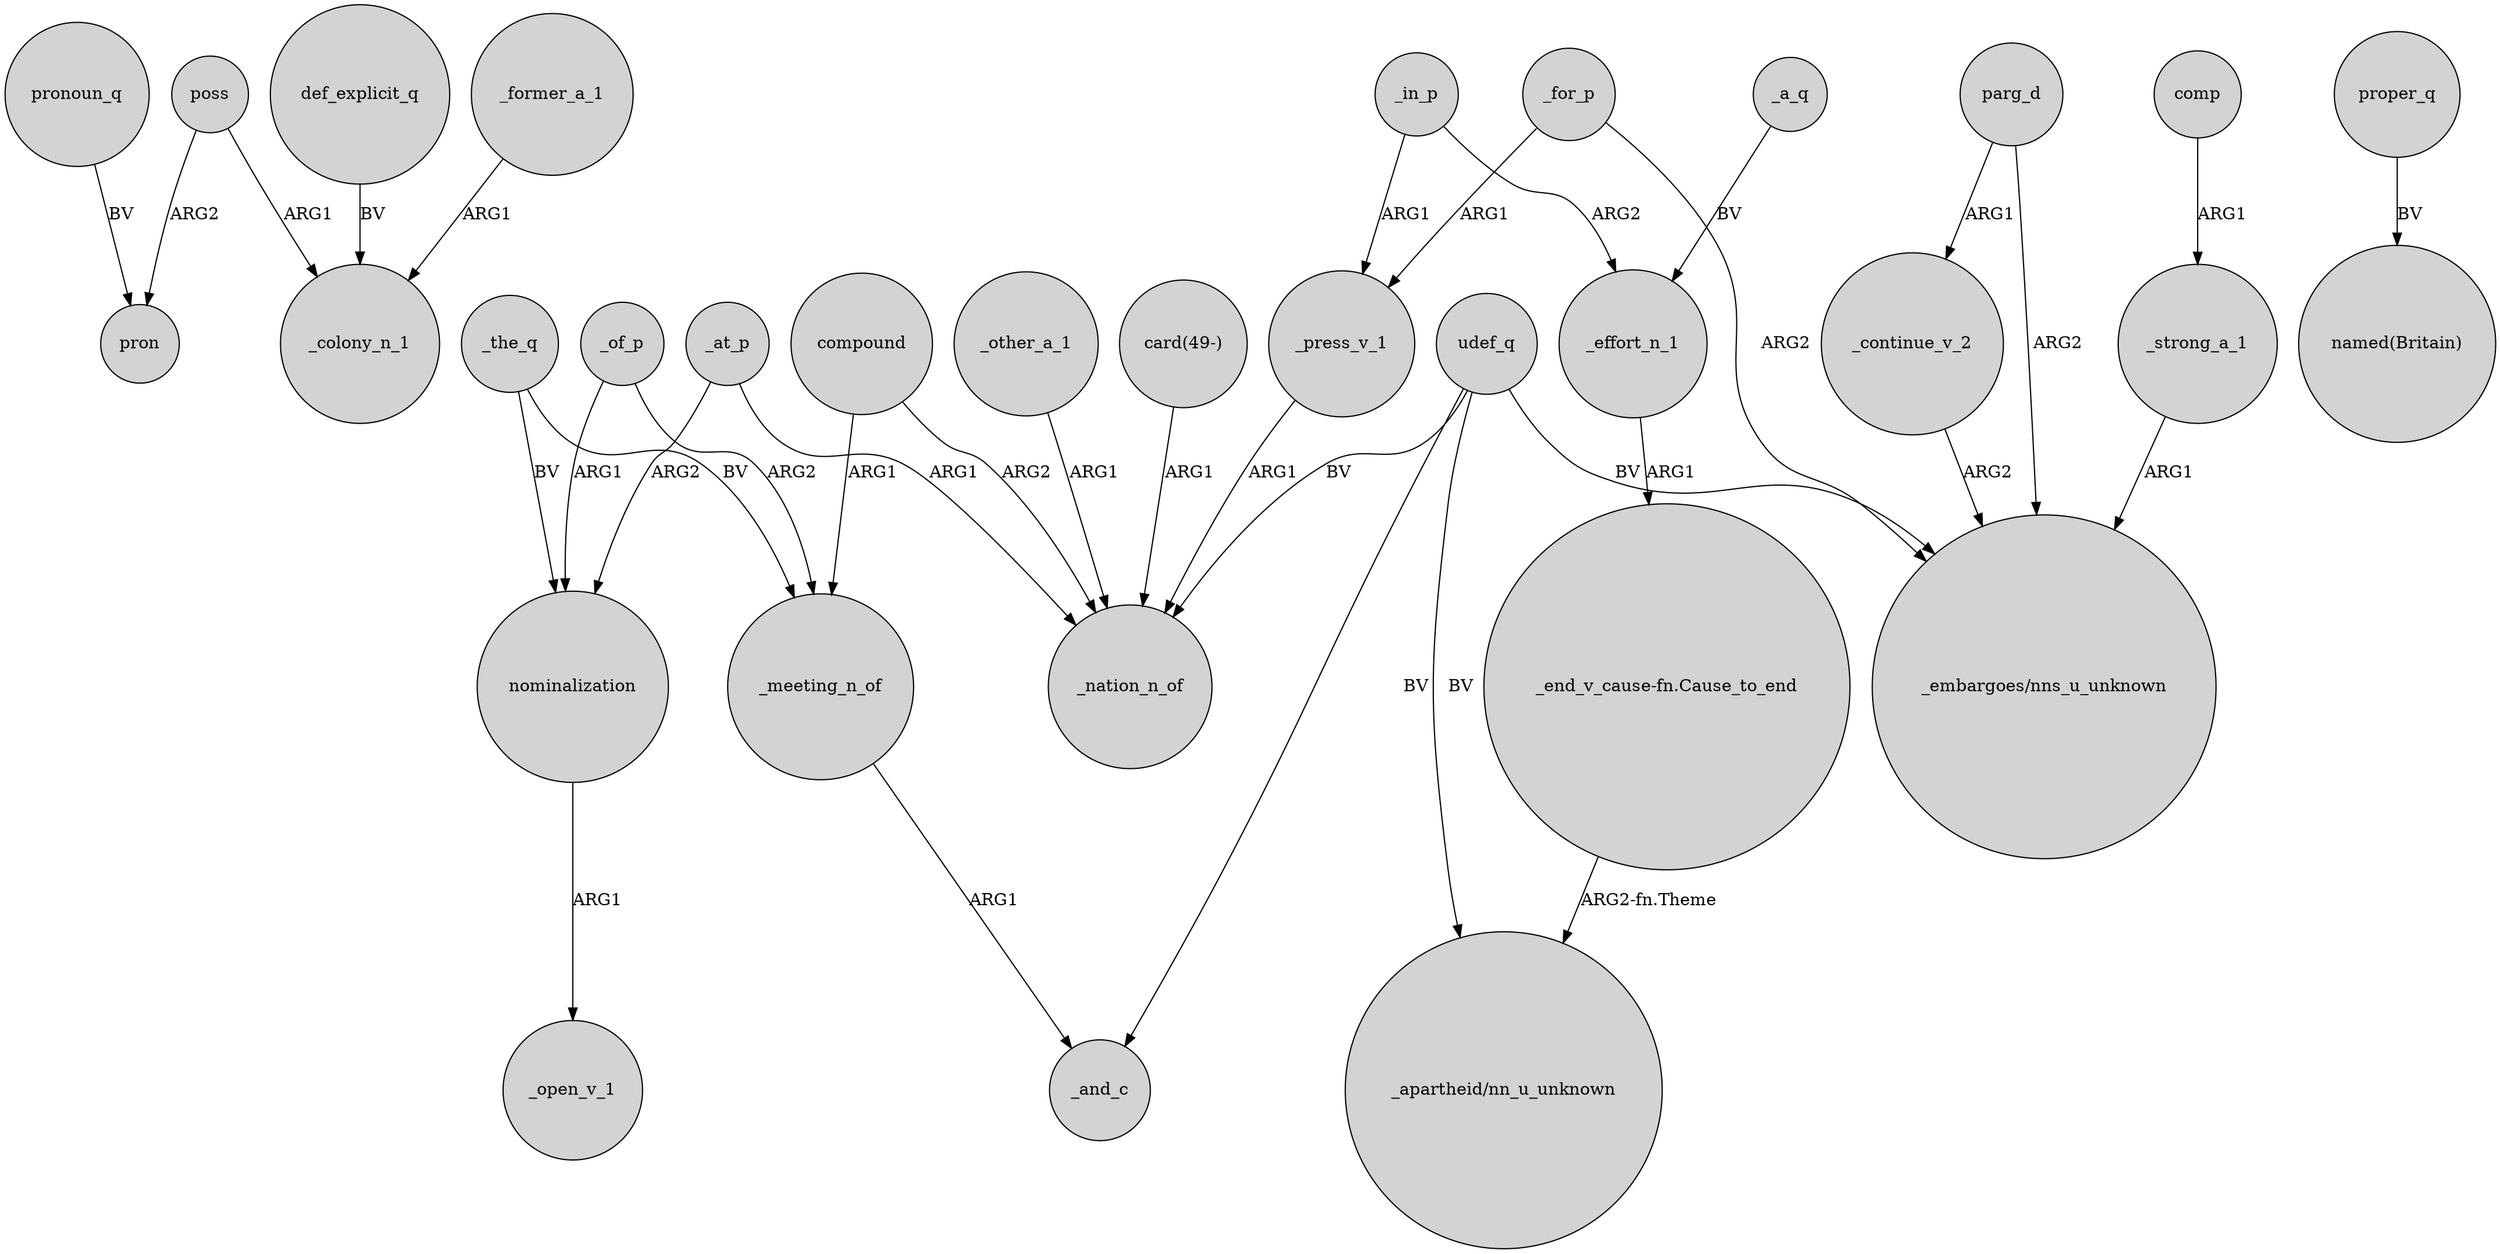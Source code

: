 digraph {
	node [shape=circle style=filled]
	poss -> pron [label=ARG2]
	_in_p -> _effort_n_1 [label=ARG2]
	_the_q -> nominalization [label=BV]
	_of_p -> _meeting_n_of [label=ARG2]
	_the_q -> _meeting_n_of [label=BV]
	_former_a_1 -> _colony_n_1 [label=ARG1]
	_at_p -> _nation_n_of [label=ARG1]
	def_explicit_q -> _colony_n_1 [label=BV]
	_press_v_1 -> _nation_n_of [label=ARG1]
	_of_p -> nominalization [label=ARG1]
	compound -> _nation_n_of [label=ARG2]
	compound -> _meeting_n_of [label=ARG1]
	_continue_v_2 -> "_embargoes/nns_u_unknown" [label=ARG2]
	_meeting_n_of -> _and_c [label=ARG1]
	_for_p -> "_embargoes/nns_u_unknown" [label=ARG2]
	pronoun_q -> pron [label=BV]
	parg_d -> _continue_v_2 [label=ARG1]
	comp -> _strong_a_1 [label=ARG1]
	poss -> _colony_n_1 [label=ARG1]
	udef_q -> _nation_n_of [label=BV]
	_for_p -> _press_v_1 [label=ARG1]
	udef_q -> "_embargoes/nns_u_unknown" [label=BV]
	_a_q -> _effort_n_1 [label=BV]
	_other_a_1 -> _nation_n_of [label=ARG1]
	_at_p -> nominalization [label=ARG2]
	_effort_n_1 -> "_end_v_cause-fn.Cause_to_end" [label=ARG1]
	nominalization -> _open_v_1 [label=ARG1]
	udef_q -> "_apartheid/nn_u_unknown" [label=BV]
	parg_d -> "_embargoes/nns_u_unknown" [label=ARG2]
	udef_q -> _and_c [label=BV]
	_in_p -> _press_v_1 [label=ARG1]
	_strong_a_1 -> "_embargoes/nns_u_unknown" [label=ARG1]
	"_end_v_cause-fn.Cause_to_end" -> "_apartheid/nn_u_unknown" [label="ARG2-fn.Theme"]
	"card(49-)" -> _nation_n_of [label=ARG1]
	proper_q -> "named(Britain)" [label=BV]
}
